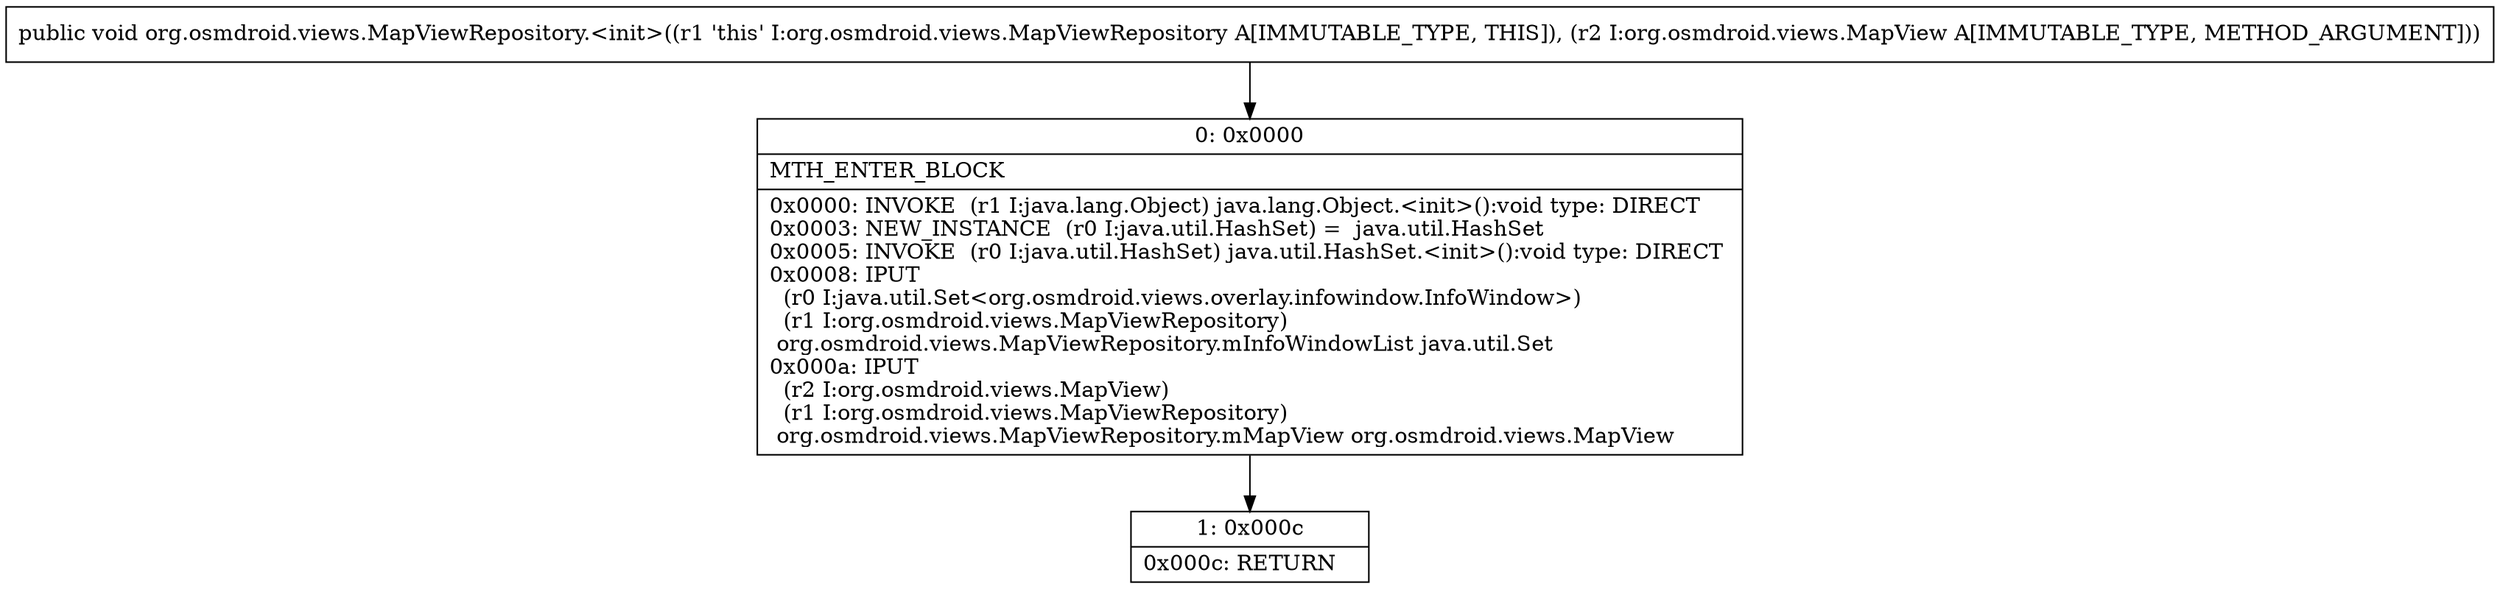 digraph "CFG fororg.osmdroid.views.MapViewRepository.\<init\>(Lorg\/osmdroid\/views\/MapView;)V" {
Node_0 [shape=record,label="{0\:\ 0x0000|MTH_ENTER_BLOCK\l|0x0000: INVOKE  (r1 I:java.lang.Object) java.lang.Object.\<init\>():void type: DIRECT \l0x0003: NEW_INSTANCE  (r0 I:java.util.HashSet) =  java.util.HashSet \l0x0005: INVOKE  (r0 I:java.util.HashSet) java.util.HashSet.\<init\>():void type: DIRECT \l0x0008: IPUT  \l  (r0 I:java.util.Set\<org.osmdroid.views.overlay.infowindow.InfoWindow\>)\l  (r1 I:org.osmdroid.views.MapViewRepository)\l org.osmdroid.views.MapViewRepository.mInfoWindowList java.util.Set \l0x000a: IPUT  \l  (r2 I:org.osmdroid.views.MapView)\l  (r1 I:org.osmdroid.views.MapViewRepository)\l org.osmdroid.views.MapViewRepository.mMapView org.osmdroid.views.MapView \l}"];
Node_1 [shape=record,label="{1\:\ 0x000c|0x000c: RETURN   \l}"];
MethodNode[shape=record,label="{public void org.osmdroid.views.MapViewRepository.\<init\>((r1 'this' I:org.osmdroid.views.MapViewRepository A[IMMUTABLE_TYPE, THIS]), (r2 I:org.osmdroid.views.MapView A[IMMUTABLE_TYPE, METHOD_ARGUMENT])) }"];
MethodNode -> Node_0;
Node_0 -> Node_1;
}

